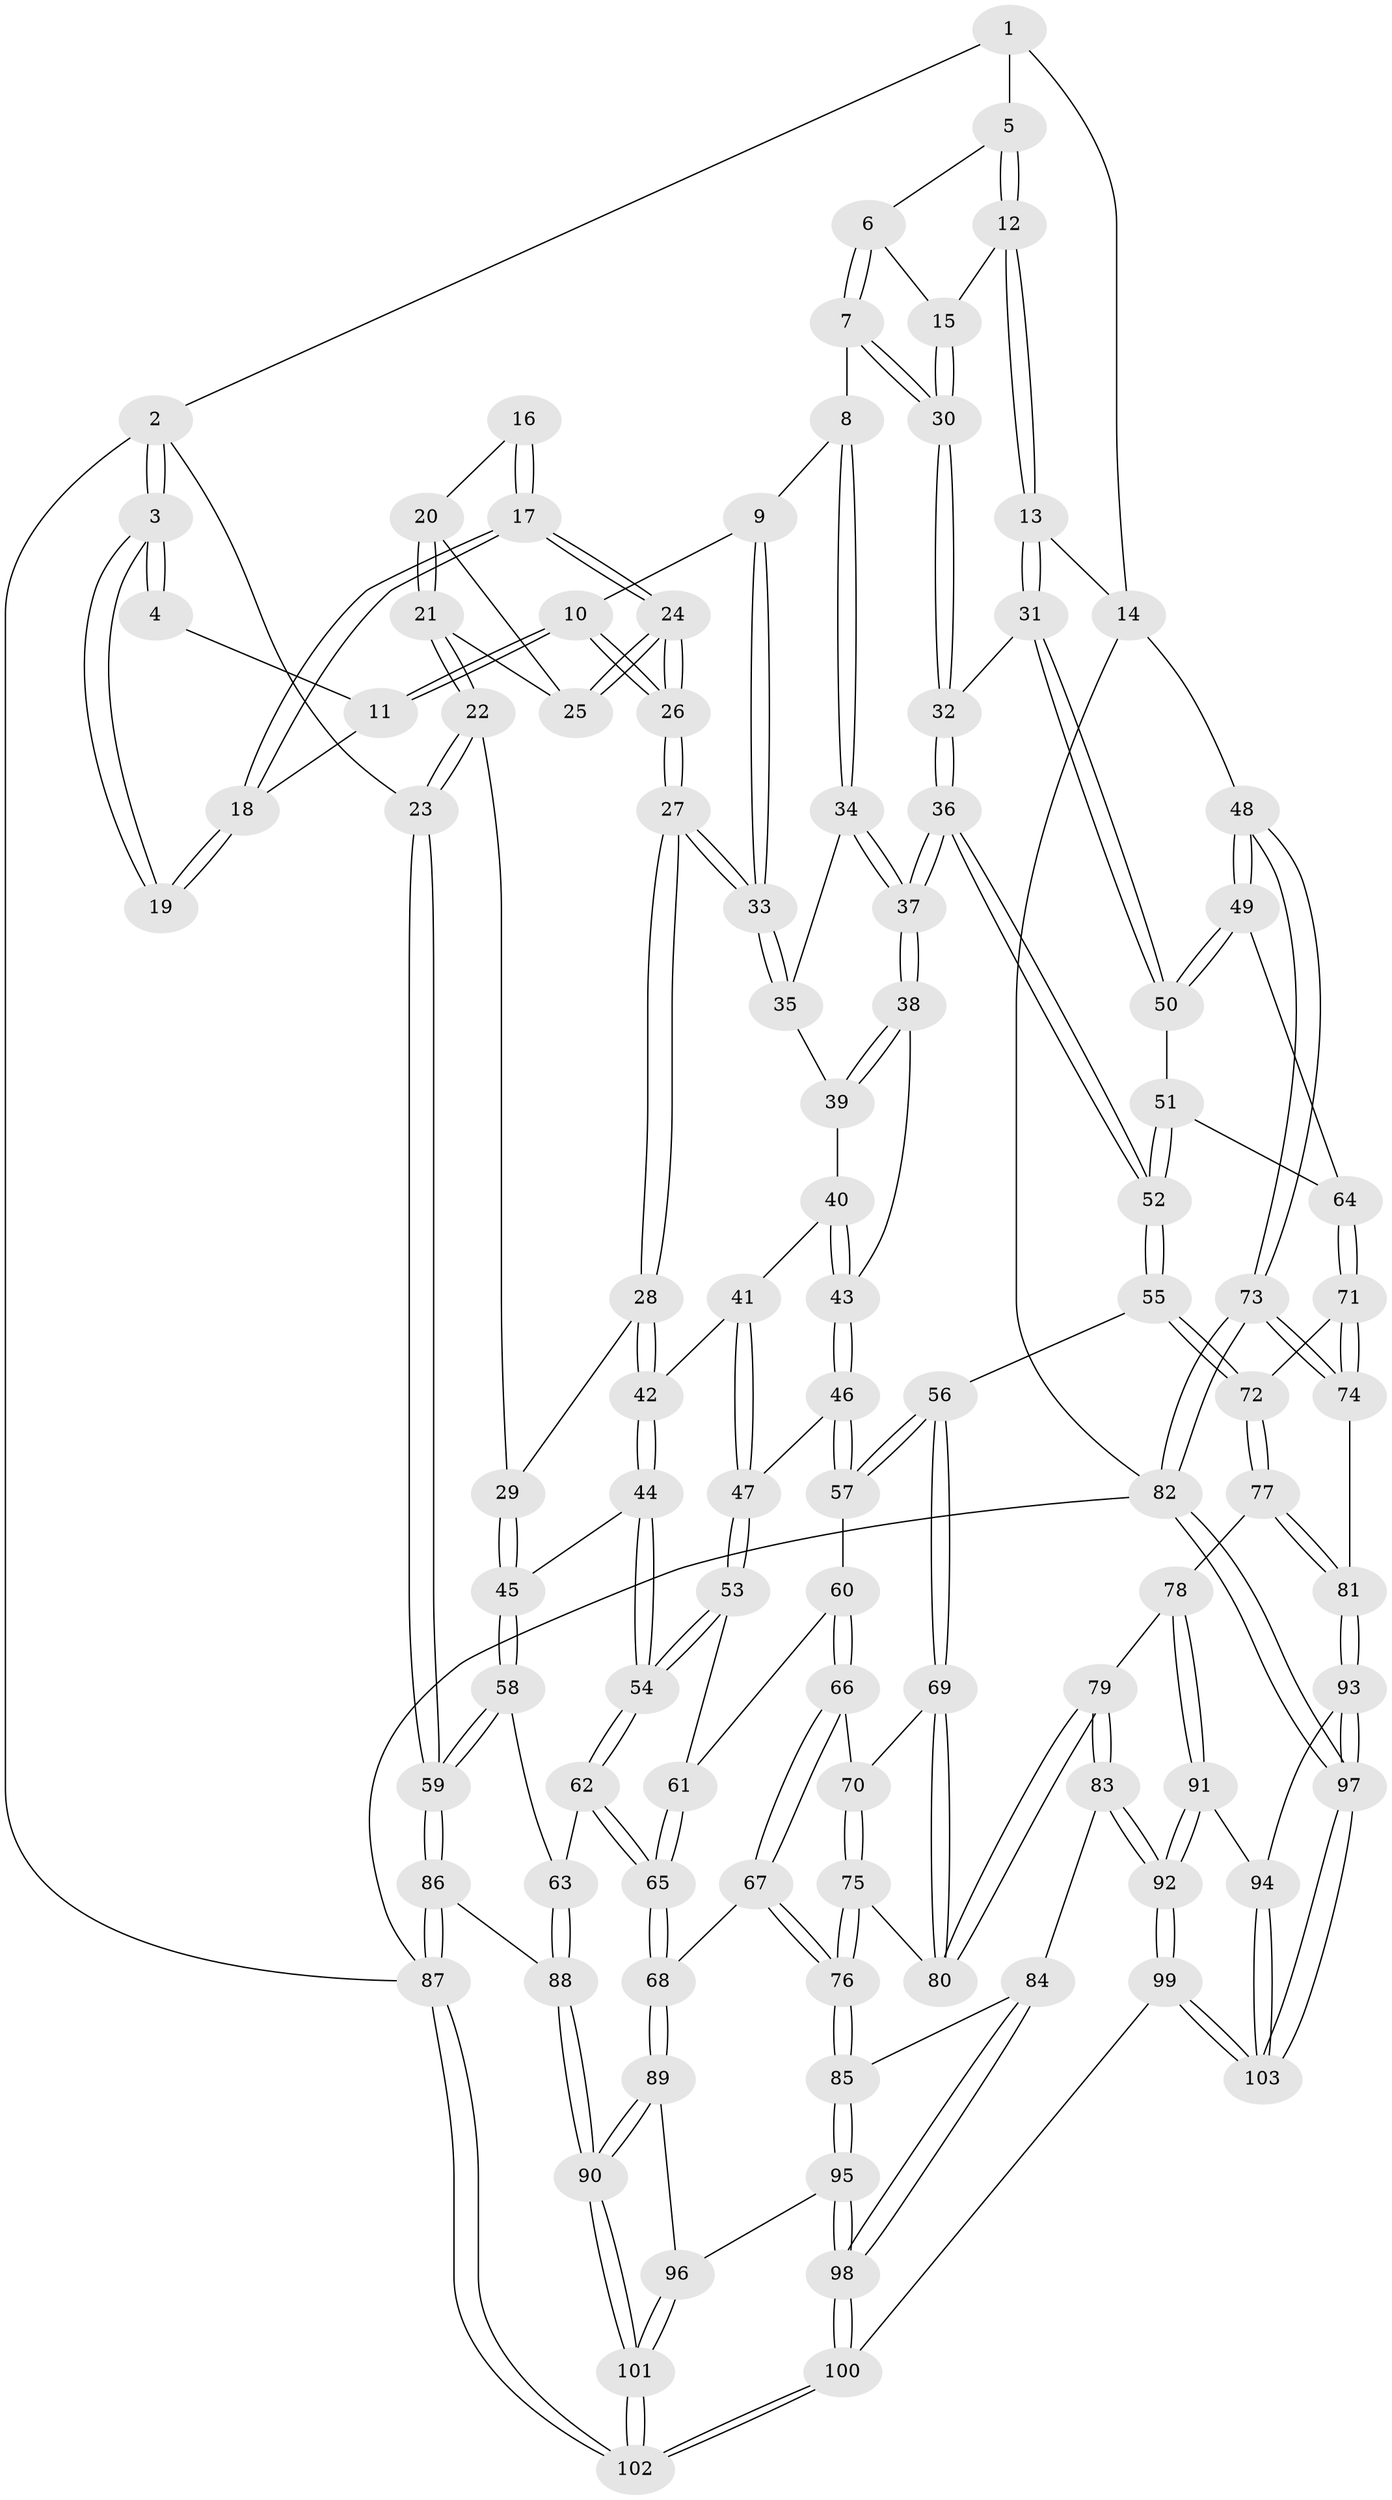 // coarse degree distribution, {5: 0.16666666666666666, 4: 0.6166666666666667, 3: 0.1, 6: 0.11666666666666667}
// Generated by graph-tools (version 1.1) at 2025/52/02/27/25 19:52:36]
// undirected, 103 vertices, 254 edges
graph export_dot {
graph [start="1"]
  node [color=gray90,style=filled];
  1 [pos="+0.6378566445394792+0"];
  2 [pos="+0+0"];
  3 [pos="+0+0"];
  4 [pos="+0.43309941534042523+0"];
  5 [pos="+0.652619625173371+0"];
  6 [pos="+0.6501055490017689+0"];
  7 [pos="+0.5986276496526556+0.24764448900479957"];
  8 [pos="+0.5920006923990545+0.2491073208584659"];
  9 [pos="+0.5660651028920046+0.24636095016388837"];
  10 [pos="+0.5102230128150119+0.2169878024149479"];
  11 [pos="+0.3502205869762618+0.10865217499533912"];
  12 [pos="+0.9631251008371139+0.177135560176393"];
  13 [pos="+1+0.15777688456412883"];
  14 [pos="+1+0.10712014833722885"];
  15 [pos="+0.8455651955409316+0.24094246827101237"];
  16 [pos="+0.1401590113948354+0.10413668992236173"];
  17 [pos="+0.28664425023069867+0.17557174077135457"];
  18 [pos="+0.3348993062005895+0.11958703717840115"];
  19 [pos="+0.023482730682973543+0"];
  20 [pos="+0.12794511166752276+0.15118221468386445"];
  21 [pos="+0.058761148188597775+0.25260848949365206"];
  22 [pos="+0+0.3229384177253108"];
  23 [pos="+0+0.31695477941880307"];
  24 [pos="+0.2632362478892475+0.27184249022070983"];
  25 [pos="+0.19754653379622106+0.2578015115049939"];
  26 [pos="+0.2664138850298307+0.28192958403867513"];
  27 [pos="+0.2833615439867074+0.36099227483321056"];
  28 [pos="+0.2776935669731169+0.3698791724327952"];
  29 [pos="+0.06910826383167153+0.41755671631295027"];
  30 [pos="+0.7238962783568548+0.33955955772511615"];
  31 [pos="+0.8693219435148785+0.4592146900158659"];
  32 [pos="+0.7316213448057373+0.3742573601836983"];
  33 [pos="+0.32672274662755846+0.3639841517750021"];
  34 [pos="+0.5025838861790416+0.40206946345177624"];
  35 [pos="+0.40094715070334586+0.4106548596621664"];
  36 [pos="+0.6377419809324881+0.5529430970029325"];
  37 [pos="+0.5223967353855772+0.5149128040615414"];
  38 [pos="+0.47485741506355844+0.5249321207750794"];
  39 [pos="+0.4122871251174885+0.4349339688230958"];
  40 [pos="+0.3909560776308248+0.4907200925188071"];
  41 [pos="+0.32933865723303735+0.5075219359626941"];
  42 [pos="+0.2788156593931868+0.4749836409634168"];
  43 [pos="+0.47174493142050034+0.5273345002570471"];
  44 [pos="+0.2476746774838238+0.5277881595161816"];
  45 [pos="+0.1359222161331368+0.5700279129341494"];
  46 [pos="+0.46586553264107344+0.5332671305406146"];
  47 [pos="+0.3883205024998575+0.5659202807846712"];
  48 [pos="+1+0.5868400954489741"];
  49 [pos="+1+0.5758712149590961"];
  50 [pos="+0.8999279446613475+0.4992879546217965"];
  51 [pos="+0.775131230183409+0.6164773572705284"];
  52 [pos="+0.651241548447922+0.6239795650866296"];
  53 [pos="+0.37152767946578813+0.6210381114674336"];
  54 [pos="+0.2883002113466567+0.6287336147555004"];
  55 [pos="+0.648761812916971+0.6337795258425746"];
  56 [pos="+0.5551755539734156+0.6931820299703113"];
  57 [pos="+0.4665138184909192+0.6536585831163026"];
  58 [pos="+0.07434409276623663+0.7068169050744219"];
  59 [pos="+0+0.7523994634113218"];
  60 [pos="+0.4058656588542191+0.6617342092569327"];
  61 [pos="+0.37540664814423463+0.6264412008390755"];
  62 [pos="+0.2124817400272504+0.7651532049827611"];
  63 [pos="+0.2063565204970453+0.7650904032714365"];
  64 [pos="+0.8834860561336064+0.6837074495939235"];
  65 [pos="+0.26940191675182257+0.7931755672900481"];
  66 [pos="+0.3923815043613131+0.7200031707579166"];
  67 [pos="+0.3206614519444134+0.7979530936259045"];
  68 [pos="+0.27410564592131603+0.7957496005331981"];
  69 [pos="+0.532715526796969+0.7401809646571066"];
  70 [pos="+0.43044386812927954+0.7322546413344126"];
  71 [pos="+0.8750701571078646+0.7064211362505789"];
  72 [pos="+0.691427828851504+0.7113597646803728"];
  73 [pos="+1+1"];
  74 [pos="+0.8730513478259146+0.8228049186729522"];
  75 [pos="+0.45217169488866205+0.8041103258301703"];
  76 [pos="+0.398610215857851+0.8484319199290342"];
  77 [pos="+0.7151717727671175+0.8037688753747736"];
  78 [pos="+0.6618149232568132+0.8418391833178881"];
  79 [pos="+0.5440364220103079+0.7949164903198694"];
  80 [pos="+0.5299176040348207+0.7585260831870263"];
  81 [pos="+0.7615247647415975+0.8300744834810819"];
  82 [pos="+1+1"];
  83 [pos="+0.5245147062581046+0.9079006622188001"];
  84 [pos="+0.46978753131086887+0.9046237819671632"];
  85 [pos="+0.4023966014746098+0.855460324874438"];
  86 [pos="+0+0.7750525515404221"];
  87 [pos="+0+1"];
  88 [pos="+0.14842378609639395+0.9366821879185795"];
  89 [pos="+0.2759075837398496+0.8798844940797277"];
  90 [pos="+0.17784037707309924+1"];
  91 [pos="+0.6226254319714523+0.9144000187087575"];
  92 [pos="+0.5627746570535023+0.9382938722129573"];
  93 [pos="+0.7538594157741116+0.9254517328267564"];
  94 [pos="+0.6898357722743559+0.9642102505153484"];
  95 [pos="+0.3626675983582496+0.9466739010983833"];
  96 [pos="+0.3333097963354948+0.9622251187710851"];
  97 [pos="+1+1"];
  98 [pos="+0.4275963576171192+0.9937940397974502"];
  99 [pos="+0.5438732154304052+1"];
  100 [pos="+0.4488171920799974+1"];
  101 [pos="+0.1731003619203328+1"];
  102 [pos="+0.17170127710123975+1"];
  103 [pos="+0.7181068553943305+1"];
  1 -- 2;
  1 -- 5;
  1 -- 14;
  2 -- 3;
  2 -- 3;
  2 -- 23;
  2 -- 87;
  3 -- 4;
  3 -- 4;
  3 -- 19;
  3 -- 19;
  4 -- 11;
  5 -- 6;
  5 -- 12;
  5 -- 12;
  6 -- 7;
  6 -- 7;
  6 -- 15;
  7 -- 8;
  7 -- 30;
  7 -- 30;
  8 -- 9;
  8 -- 34;
  8 -- 34;
  9 -- 10;
  9 -- 33;
  9 -- 33;
  10 -- 11;
  10 -- 11;
  10 -- 26;
  10 -- 26;
  11 -- 18;
  12 -- 13;
  12 -- 13;
  12 -- 15;
  13 -- 14;
  13 -- 31;
  13 -- 31;
  14 -- 48;
  14 -- 82;
  15 -- 30;
  15 -- 30;
  16 -- 17;
  16 -- 17;
  16 -- 20;
  17 -- 18;
  17 -- 18;
  17 -- 24;
  17 -- 24;
  18 -- 19;
  18 -- 19;
  20 -- 21;
  20 -- 21;
  20 -- 25;
  21 -- 22;
  21 -- 22;
  21 -- 25;
  22 -- 23;
  22 -- 23;
  22 -- 29;
  23 -- 59;
  23 -- 59;
  24 -- 25;
  24 -- 25;
  24 -- 26;
  24 -- 26;
  26 -- 27;
  26 -- 27;
  27 -- 28;
  27 -- 28;
  27 -- 33;
  27 -- 33;
  28 -- 29;
  28 -- 42;
  28 -- 42;
  29 -- 45;
  29 -- 45;
  30 -- 32;
  30 -- 32;
  31 -- 32;
  31 -- 50;
  31 -- 50;
  32 -- 36;
  32 -- 36;
  33 -- 35;
  33 -- 35;
  34 -- 35;
  34 -- 37;
  34 -- 37;
  35 -- 39;
  36 -- 37;
  36 -- 37;
  36 -- 52;
  36 -- 52;
  37 -- 38;
  37 -- 38;
  38 -- 39;
  38 -- 39;
  38 -- 43;
  39 -- 40;
  40 -- 41;
  40 -- 43;
  40 -- 43;
  41 -- 42;
  41 -- 47;
  41 -- 47;
  42 -- 44;
  42 -- 44;
  43 -- 46;
  43 -- 46;
  44 -- 45;
  44 -- 54;
  44 -- 54;
  45 -- 58;
  45 -- 58;
  46 -- 47;
  46 -- 57;
  46 -- 57;
  47 -- 53;
  47 -- 53;
  48 -- 49;
  48 -- 49;
  48 -- 73;
  48 -- 73;
  49 -- 50;
  49 -- 50;
  49 -- 64;
  50 -- 51;
  51 -- 52;
  51 -- 52;
  51 -- 64;
  52 -- 55;
  52 -- 55;
  53 -- 54;
  53 -- 54;
  53 -- 61;
  54 -- 62;
  54 -- 62;
  55 -- 56;
  55 -- 72;
  55 -- 72;
  56 -- 57;
  56 -- 57;
  56 -- 69;
  56 -- 69;
  57 -- 60;
  58 -- 59;
  58 -- 59;
  58 -- 63;
  59 -- 86;
  59 -- 86;
  60 -- 61;
  60 -- 66;
  60 -- 66;
  61 -- 65;
  61 -- 65;
  62 -- 63;
  62 -- 65;
  62 -- 65;
  63 -- 88;
  63 -- 88;
  64 -- 71;
  64 -- 71;
  65 -- 68;
  65 -- 68;
  66 -- 67;
  66 -- 67;
  66 -- 70;
  67 -- 68;
  67 -- 76;
  67 -- 76;
  68 -- 89;
  68 -- 89;
  69 -- 70;
  69 -- 80;
  69 -- 80;
  70 -- 75;
  70 -- 75;
  71 -- 72;
  71 -- 74;
  71 -- 74;
  72 -- 77;
  72 -- 77;
  73 -- 74;
  73 -- 74;
  73 -- 82;
  73 -- 82;
  74 -- 81;
  75 -- 76;
  75 -- 76;
  75 -- 80;
  76 -- 85;
  76 -- 85;
  77 -- 78;
  77 -- 81;
  77 -- 81;
  78 -- 79;
  78 -- 91;
  78 -- 91;
  79 -- 80;
  79 -- 80;
  79 -- 83;
  79 -- 83;
  81 -- 93;
  81 -- 93;
  82 -- 97;
  82 -- 97;
  82 -- 87;
  83 -- 84;
  83 -- 92;
  83 -- 92;
  84 -- 85;
  84 -- 98;
  84 -- 98;
  85 -- 95;
  85 -- 95;
  86 -- 87;
  86 -- 87;
  86 -- 88;
  87 -- 102;
  87 -- 102;
  88 -- 90;
  88 -- 90;
  89 -- 90;
  89 -- 90;
  89 -- 96;
  90 -- 101;
  90 -- 101;
  91 -- 92;
  91 -- 92;
  91 -- 94;
  92 -- 99;
  92 -- 99;
  93 -- 94;
  93 -- 97;
  93 -- 97;
  94 -- 103;
  94 -- 103;
  95 -- 96;
  95 -- 98;
  95 -- 98;
  96 -- 101;
  96 -- 101;
  97 -- 103;
  97 -- 103;
  98 -- 100;
  98 -- 100;
  99 -- 100;
  99 -- 103;
  99 -- 103;
  100 -- 102;
  100 -- 102;
  101 -- 102;
  101 -- 102;
}
